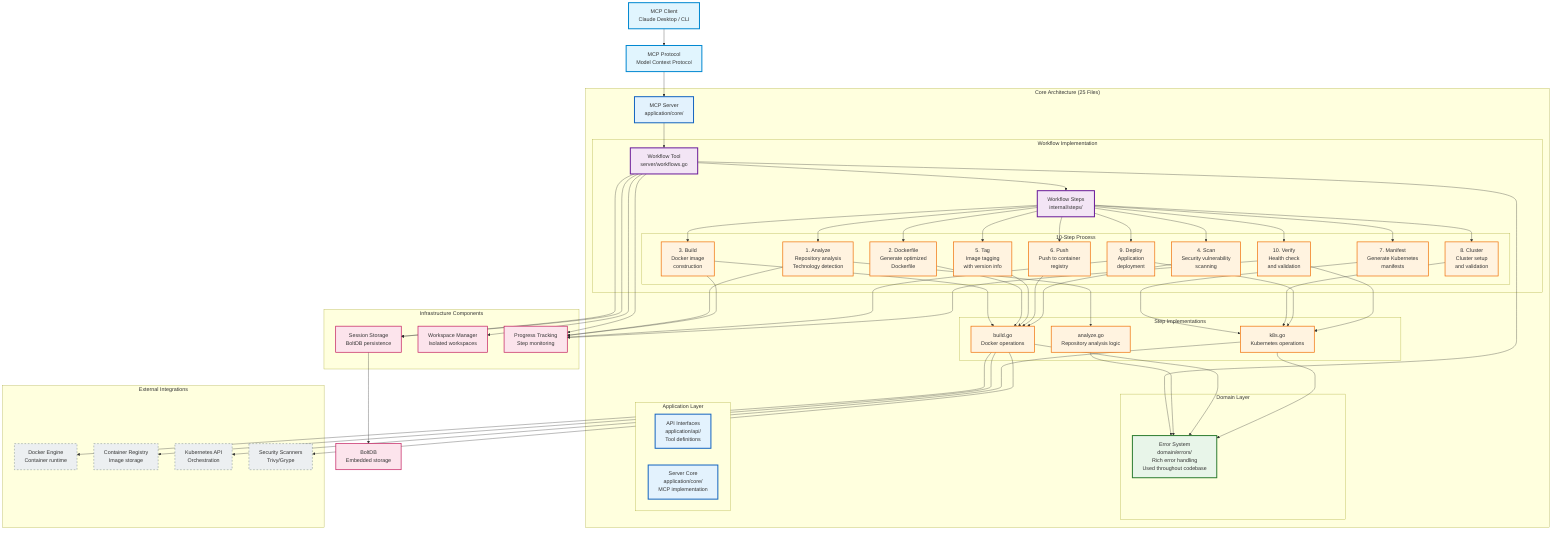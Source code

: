 graph TD
    %% Container Kit MCP - Simplified Workflow Architecture
    %% Current state: 25 core files with workflow-focused design
    %% Single unified workflow for complete containerization process

    Client[MCP Client<br/>Claude Desktop / CLI] --> MCPProtocol[MCP Protocol<br/>Model Context Protocol]
    MCPProtocol --> Server[MCP Server<br/>application/core/]

    subgraph "Core Architecture (25 Files)"
        Server --> WorkflowTool[Workflow Tool<br/>server/workflows.go]
        
        subgraph "Domain Layer"
            ErrorSystem[Error System<br/>domain/errors/<br/>Rich error handling<br/>Used throughout codebase]
        end

        subgraph "Application Layer"
            API[API Interfaces<br/>application/api/<br/>Tool definitions]
            Core[Server Core<br/>application/core/<br/>MCP implementation]
        end

        subgraph "Workflow Implementation"
            WorkflowTool --> Steps[Workflow Steps<br/>internal/steps/]
            
            subgraph "10-Step Process"
                Analyze[1. Analyze<br/>Repository analysis<br/>Technology detection]
                Dockerfile[2. Dockerfile<br/>Generate optimized<br/>Dockerfile]
                Build[3. Build<br/>Docker image<br/>construction]
                Scan[4. Scan<br/>Security vulnerability<br/>scanning]
                Tag[5. Tag<br/>Image tagging<br/>with version info]
                Push[6. Push<br/>Push to container<br/>registry]
                Manifest[7. Manifest<br/>Generate Kubernetes<br/>manifests]
                Cluster[8. Cluster<br/>Cluster setup<br/>and validation]
                Deploy[9. Deploy<br/>Application<br/>deployment]
                Verify[10. Verify<br/>Health check<br/>and validation]
            end
            
            Steps --> Analyze
            Steps --> Dockerfile
            Steps --> Build
            Steps --> Scan
            Steps --> Tag
            Steps --> Push
            Steps --> Manifest
            Steps --> Cluster
            Steps --> Deploy
            Steps --> Verify
        end

        subgraph "Step Implementations"
            AnalyzeImpl[analyze.go<br/>Repository analysis logic]
            BuildImpl[build.go<br/>Docker operations]
            K8sImpl[k8s.go<br/>Kubernetes operations]
        end

        Analyze --> AnalyzeImpl
        Build --> BuildImpl
        Dockerfile --> BuildImpl
        Tag --> BuildImpl
        Push --> BuildImpl
        Manifest --> K8sImpl
        Cluster --> K8sImpl
        Deploy --> K8sImpl
        Verify --> K8sImpl
        Scan --> BuildImpl
    end

    subgraph "Infrastructure Components"
        SessionStore[Session Storage<br/>BoltDB persistence]
        WorkspaceManager[Workspace Manager<br/>Isolated workspaces]
        ProgressTracker[Progress Tracking<br/>Step monitoring]
    end

    subgraph "External Integrations"
        Docker[Docker Engine<br/>Container runtime]
        Registry[Container Registry<br/>Image storage]
        Kubernetes[Kubernetes API<br/>Orchestration]
        Scanner[Security Scanners<br/>Trivy/Grype]
    end

    %% Core connections
    WorkflowTool --> SessionStore
    WorkflowTool --> WorkspaceManager
    WorkflowTool --> ProgressTracker
    WorkflowTool --> ErrorSystem

    %% External connections
    BuildImpl --> Docker
    BuildImpl --> Registry
    BuildImpl --> Scanner
    K8sImpl --> Kubernetes

    %% Error handling flows through everything
    AnalyzeImpl --> ErrorSystem
    BuildImpl --> ErrorSystem
    K8sImpl --> ErrorSystem

    %% Progress tracking for all steps
    Analyze --> ProgressTracker
    Build --> ProgressTracker
    Deploy --> ProgressTracker
    Verify --> ProgressTracker

    %% Session management
    WorkflowTool --> SessionStore
    SessionStore --> BoltDB[BoltDB<br/>Embedded storage]

    %% Styling
    classDef clientStyle fill:#e1f5fe,stroke:#0288d1,stroke-width:3px
    classDef domainStyle fill:#e8f5e9,stroke:#2e7d32,stroke-width:3px
    classDef applicationStyle fill:#e3f2fd,stroke:#1565c0,stroke-width:3px
    classDef workflowStyle fill:#f3e5f5,stroke:#6a1b9a,stroke-width:3px
    classDef stepStyle fill:#fff3e0,stroke:#ef6c00,stroke-width:2px
    classDef infraStyle fill:#fce4ec,stroke:#c2185b,stroke-width:2px
    classDef externalStyle fill:#eceff1,stroke:#455a64,stroke-width:1px,stroke-dasharray: 5 5

    class Client,MCPProtocol clientStyle
    class ErrorSystem domainStyle
    class API,Core,Server applicationStyle
    class WorkflowTool,Steps workflowStyle
    class Analyze,Dockerfile,Build,Scan,Tag,Push,Manifest,Cluster,Deploy,Verify stepStyle
    class AnalyzeImpl,BuildImpl,K8sImpl stepStyle
    class SessionStore,WorkspaceManager,ProgressTracker,BoltDB infraStyle
    class Docker,Registry,Kubernetes,Scanner externalStyle

    %% Architecture Notes
    %% - 25 core files (reduced from 294)
    %% - Single workflow tool instead of multiple atomic tools
    %% - 10-step process with progress tracking
    %% - Direct implementation without over-abstraction
    %% - Essential error handling system retained
    %% - Session-based workspace isolation
    %% - Built-in progress indicators for user feedback